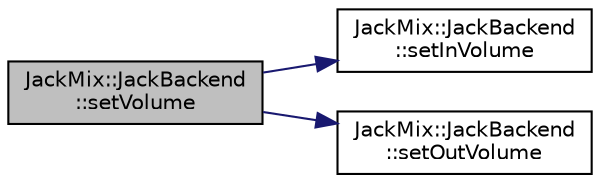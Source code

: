 digraph "JackMix::JackBackend::setVolume"
{
 // LATEX_PDF_SIZE
  edge [fontname="Helvetica",fontsize="10",labelfontname="Helvetica",labelfontsize="10"];
  node [fontname="Helvetica",fontsize="10",shape=record];
  rankdir="LR";
  Node1 [label="JackMix::JackBackend\l::setVolume",height=0.2,width=0.4,color="black", fillcolor="grey75", style="filled", fontcolor="black",tooltip="sets the volume of channel,output"];
  Node1 -> Node2 [color="midnightblue",fontsize="10",style="solid",fontname="Helvetica"];
  Node2 [label="JackMix::JackBackend\l::setInVolume",height=0.2,width=0.4,color="black", fillcolor="white", style="filled",URL="$d6/d69/class_jack_mix_1_1_jack_backend.html#abb00eb3357f771e6726a36782608f855",tooltip=" "];
  Node1 -> Node3 [color="midnightblue",fontsize="10",style="solid",fontname="Helvetica"];
  Node3 [label="JackMix::JackBackend\l::setOutVolume",height=0.2,width=0.4,color="black", fillcolor="white", style="filled",URL="$d6/d69/class_jack_mix_1_1_jack_backend.html#a5aea46ee19aca99d3f6435c1fc76d06b",tooltip=" "];
}
